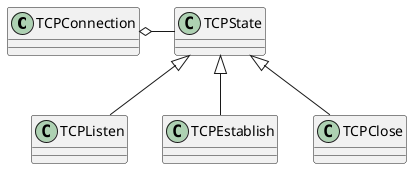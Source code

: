 @startuml
class TCPConnection{
}

class TCPState{
}

class TCPListen{
}

class TCPEstablish{
}

class TCPClose{
}

TCPListen --up|> TCPState
TCPEstablish --up|> TCPState
TCPClose --up|> TCPState

TCPConnection o-right-TCPState
@enduml